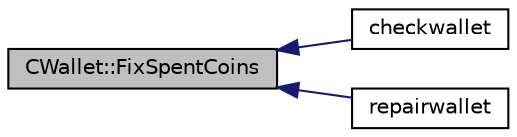 digraph "CWallet::FixSpentCoins"
{
  edge [fontname="Helvetica",fontsize="10",labelfontname="Helvetica",labelfontsize="10"];
  node [fontname="Helvetica",fontsize="10",shape=record];
  rankdir="LR";
  Node362 [label="CWallet::FixSpentCoins",height=0.2,width=0.4,color="black", fillcolor="grey75", style="filled", fontcolor="black"];
  Node362 -> Node363 [dir="back",color="midnightblue",fontsize="10",style="solid",fontname="Helvetica"];
  Node363 [label="checkwallet",height=0.2,width=0.4,color="black", fillcolor="white", style="filled",URL="$df/d1d/rpcwallet_8cpp.html#ac95c27d6c75d33b4b348e5a1dc3e8373"];
  Node362 -> Node364 [dir="back",color="midnightblue",fontsize="10",style="solid",fontname="Helvetica"];
  Node364 [label="repairwallet",height=0.2,width=0.4,color="black", fillcolor="white", style="filled",URL="$df/d1d/rpcwallet_8cpp.html#a108a0edf8845aea1cb901523c05bb9ea"];
}
